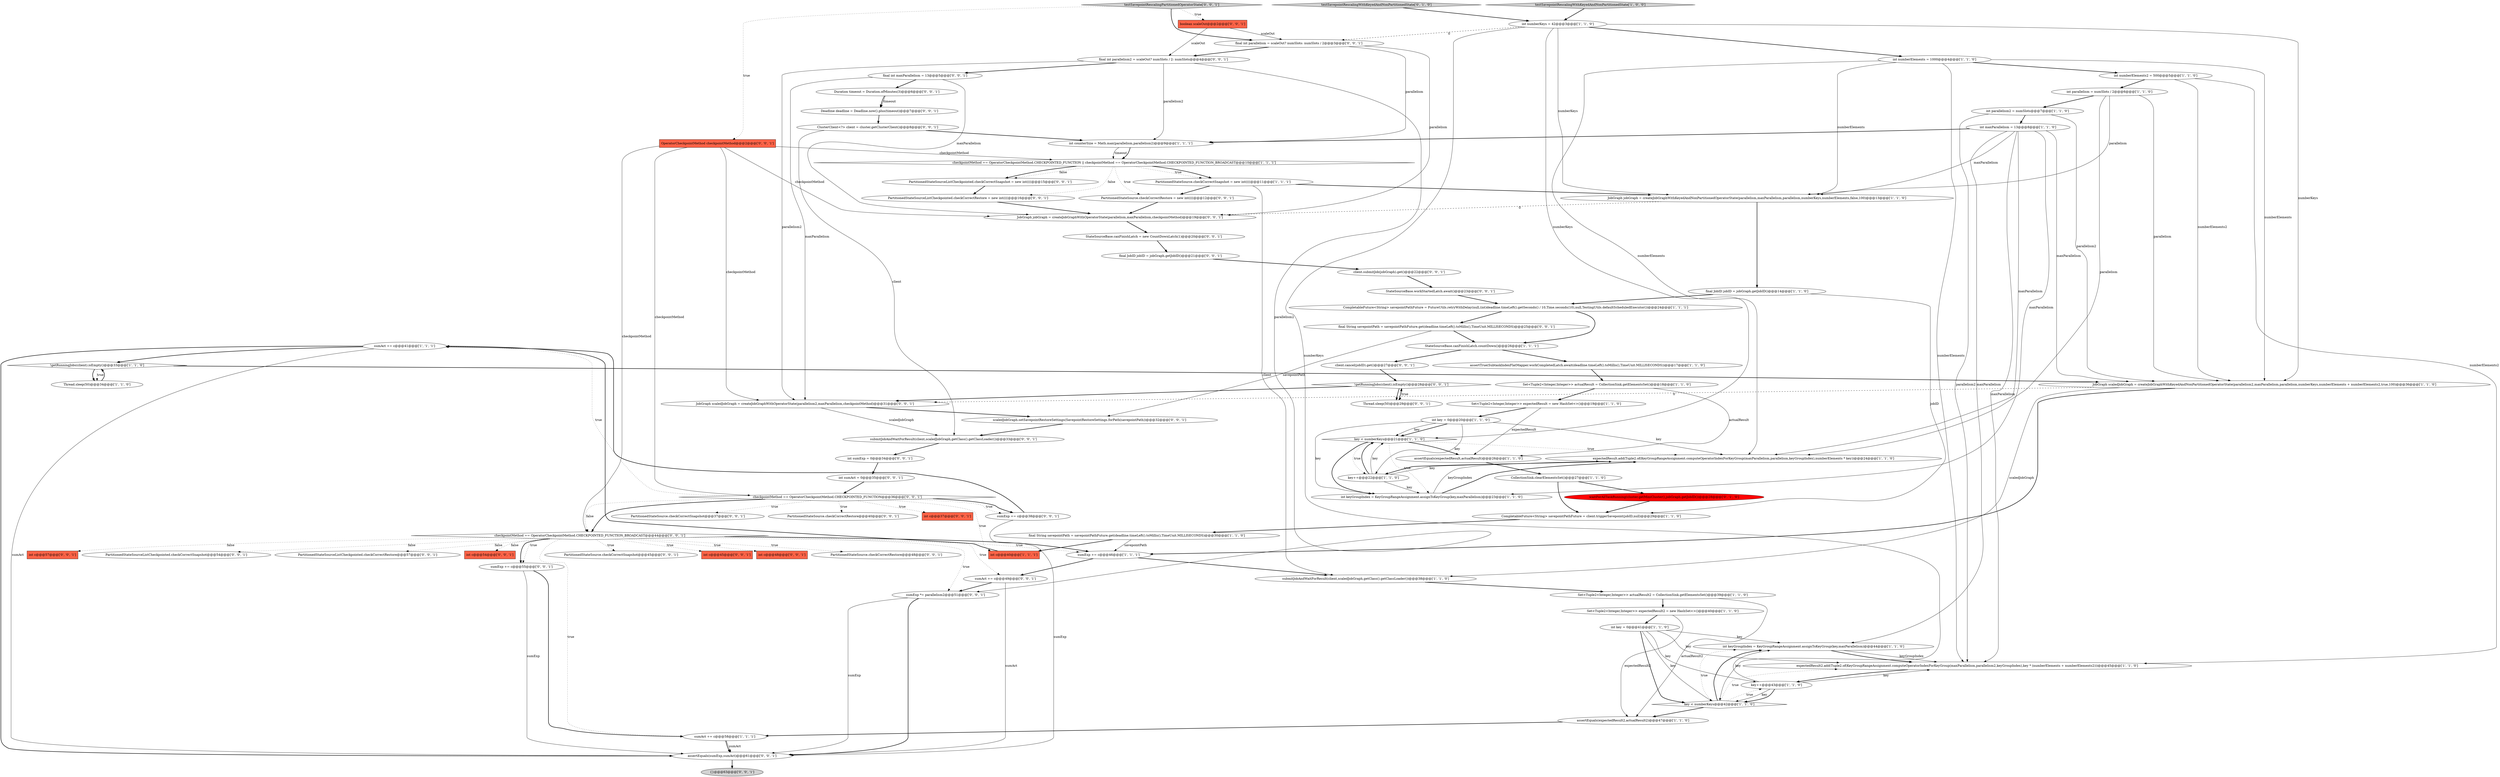 digraph {
59 [style = filled, label = "PartitionedStateSource.checkCorrectRestore@@@48@@@['0', '0', '1']", fillcolor = white, shape = ellipse image = "AAA0AAABBB3BBB"];
6 [style = filled, label = "key < numberKeys@@@21@@@['1', '1', '0']", fillcolor = white, shape = diamond image = "AAA0AAABBB1BBB"];
37 [style = filled, label = "checkpointMethod == OperatorCheckpointMethod.CHECKPOINTED_FUNCTION || checkpointMethod == OperatorCheckpointMethod.CHECKPOINTED_FUNCTION_BROADCAST@@@10@@@['1', '1', '1']", fillcolor = white, shape = diamond image = "AAA0AAABBB1BBB"];
41 [style = filled, label = "sumAct += c@@@41@@@['1', '1', '1']", fillcolor = white, shape = ellipse image = "AAA0AAABBB1BBB"];
49 [style = filled, label = "int c@@@57@@@['0', '0', '1']", fillcolor = tomato, shape = box image = "AAA0AAABBB3BBB"];
33 [style = filled, label = "int keyGroupIndex = KeyGroupRangeAssignment.assignToKeyGroup(key,maxParallelism)@@@44@@@['1', '1', '0']", fillcolor = white, shape = ellipse image = "AAA0AAABBB1BBB"];
50 [style = filled, label = "PartitionedStateSourceListCheckpointed.checkCorrectSnapshot@@@54@@@['0', '0', '1']", fillcolor = white, shape = ellipse image = "AAA0AAABBB3BBB"];
13 [style = filled, label = "Set<Tuple2<Integer,Integer>> expectedResult2 = new HashSet<>()@@@40@@@['1', '1', '0']", fillcolor = white, shape = ellipse image = "AAA0AAABBB1BBB"];
11 [style = filled, label = "int maxParallelism = 13@@@8@@@['1', '1', '0']", fillcolor = white, shape = ellipse image = "AAA0AAABBB1BBB"];
84 [style = filled, label = "PartitionedStateSourceListCheckpointed.checkCorrectRestore@@@57@@@['0', '0', '1']", fillcolor = white, shape = ellipse image = "AAA0AAABBB3BBB"];
63 [style = filled, label = "int c@@@54@@@['0', '0', '1']", fillcolor = tomato, shape = box image = "AAA0AAABBB3BBB"];
5 [style = filled, label = "!getRunningJobs(client).isEmpty()@@@33@@@['1', '1', '0']", fillcolor = white, shape = diamond image = "AAA0AAABBB1BBB"];
7 [style = filled, label = "int counterSize = Math.max(parallelism,parallelism2)@@@9@@@['1', '1', '1']", fillcolor = white, shape = ellipse image = "AAA0AAABBB1BBB"];
75 [style = filled, label = "int sumExp = 0@@@34@@@['0', '0', '1']", fillcolor = white, shape = ellipse image = "AAA0AAABBB3BBB"];
47 [style = filled, label = "final int parallelism2 = scaleOut? numSlots / 2: numSlots@@@4@@@['0', '0', '1']", fillcolor = white, shape = ellipse image = "AAA0AAABBB3BBB"];
87 [style = filled, label = "!getRunningJobs(client).isEmpty()@@@28@@@['0', '0', '1']", fillcolor = white, shape = diamond image = "AAA0AAABBB3BBB"];
40 [style = filled, label = "testSavepointRescalingWithKeyedAndNonPartitionedState['1', '0', '0']", fillcolor = lightgray, shape = diamond image = "AAA0AAABBB1BBB"];
88 [style = filled, label = "int c@@@37@@@['0', '0', '1']", fillcolor = tomato, shape = box image = "AAA0AAABBB3BBB"];
20 [style = filled, label = "submitJobAndWaitForResult(client,scaledJobGraph,getClass().getClassLoader())@@@38@@@['1', '1', '0']", fillcolor = white, shape = ellipse image = "AAA0AAABBB1BBB"];
25 [style = filled, label = "Thread.sleep(50)@@@34@@@['1', '1', '0']", fillcolor = white, shape = ellipse image = "AAA0AAABBB1BBB"];
2 [style = filled, label = "final String savepointPath = savepointPathFuture.get(deadline.timeLeft().toMillis(),TimeUnit.MILLISECONDS)@@@30@@@['1', '1', '0']", fillcolor = white, shape = ellipse image = "AAA0AAABBB1BBB"];
60 [style = filled, label = "ClusterClient<?> client = cluster.getClusterClient()@@@8@@@['0', '0', '1']", fillcolor = white, shape = ellipse image = "AAA0AAABBB3BBB"];
30 [style = filled, label = "CompletableFuture<String> savepointPathFuture = FutureUtils.retryWithDelay(null,(int)deadline.timeLeft().getSeconds() / 10,Time.seconds(10),null,TestingUtils.defaultScheduledExecutor())@@@24@@@['1', '1', '1']", fillcolor = white, shape = ellipse image = "AAA0AAABBB1BBB"];
86 [style = filled, label = "Thread.sleep(50)@@@29@@@['0', '0', '1']", fillcolor = white, shape = ellipse image = "AAA0AAABBB3BBB"];
45 [style = filled, label = "final int maxParallelism = 13@@@5@@@['0', '0', '1']", fillcolor = white, shape = ellipse image = "AAA0AAABBB3BBB"];
23 [style = filled, label = "int numberKeys = 42@@@3@@@['1', '1', '0']", fillcolor = white, shape = ellipse image = "AAA0AAABBB1BBB"];
18 [style = filled, label = "Set<Tuple2<Integer,Integer>> expectedResult = new HashSet<>()@@@19@@@['1', '1', '0']", fillcolor = white, shape = ellipse image = "AAA0AAABBB1BBB"];
43 [style = filled, label = "waitForAllTaskRunning(cluster.getMiniCluster(),jobGraph.getJobID())@@@28@@@['0', '1', '0']", fillcolor = red, shape = ellipse image = "AAA1AAABBB2BBB"];
82 [style = filled, label = "testSavepointRescalingPartitionedOperatorState['0', '0', '1']", fillcolor = lightgray, shape = diamond image = "AAA0AAABBB3BBB"];
52 [style = filled, label = "checkpointMethod == OperatorCheckpointMethod.CHECKPOINTED_FUNCTION_BROADCAST@@@44@@@['0', '0', '1']", fillcolor = white, shape = diamond image = "AAA0AAABBB3BBB"];
48 [style = filled, label = "sumExp *= parallelism2@@@51@@@['0', '0', '1']", fillcolor = white, shape = ellipse image = "AAA0AAABBB3BBB"];
53 [style = filled, label = "{}@@@63@@@['0', '0', '1']", fillcolor = lightgray, shape = ellipse image = "AAA0AAABBB3BBB"];
3 [style = filled, label = "int parallelism2 = numSlots@@@7@@@['1', '1', '0']", fillcolor = white, shape = ellipse image = "AAA0AAABBB1BBB"];
83 [style = filled, label = "sumExp += c@@@55@@@['0', '0', '1']", fillcolor = white, shape = ellipse image = "AAA0AAABBB3BBB"];
38 [style = filled, label = "PartitionedStateSource.checkCorrectSnapshot = new int((((@@@11@@@['1', '1', '1']", fillcolor = white, shape = ellipse image = "AAA0AAABBB1BBB"];
21 [style = filled, label = "Set<Tuple2<Integer,Integer>> actualResult2 = CollectionSink.getElementsSet()@@@39@@@['1', '1', '0']", fillcolor = white, shape = ellipse image = "AAA0AAABBB1BBB"];
34 [style = filled, label = "final JobID jobID = jobGraph.getJobID()@@@14@@@['1', '1', '0']", fillcolor = white, shape = ellipse image = "AAA0AAABBB1BBB"];
46 [style = filled, label = "PartitionedStateSource.checkCorrectSnapshot@@@45@@@['0', '0', '1']", fillcolor = white, shape = ellipse image = "AAA0AAABBB3BBB"];
61 [style = filled, label = "client.submitJob(jobGraph).get()@@@22@@@['0', '0', '1']", fillcolor = white, shape = ellipse image = "AAA0AAABBB3BBB"];
24 [style = filled, label = "expectedResult.add(Tuple2.of(KeyGroupRangeAssignment.computeOperatorIndexForKeyGroup(maxParallelism,parallelism,keyGroupIndex),numberElements * key))@@@24@@@['1', '1', '0']", fillcolor = white, shape = ellipse image = "AAA0AAABBB1BBB"];
32 [style = filled, label = "int key = 0@@@20@@@['1', '1', '0']", fillcolor = white, shape = ellipse image = "AAA0AAABBB1BBB"];
31 [style = filled, label = "key++@@@43@@@['1', '1', '0']", fillcolor = white, shape = ellipse image = "AAA0AAABBB1BBB"];
58 [style = filled, label = "checkpointMethod == OperatorCheckpointMethod.CHECKPOINTED_FUNCTION@@@36@@@['0', '0', '1']", fillcolor = white, shape = diamond image = "AAA0AAABBB3BBB"];
66 [style = filled, label = "sumAct += c@@@49@@@['0', '0', '1']", fillcolor = white, shape = ellipse image = "AAA0AAABBB3BBB"];
69 [style = filled, label = "Duration timeout = Duration.ofMinutes(3)@@@6@@@['0', '0', '1']", fillcolor = white, shape = ellipse image = "AAA0AAABBB3BBB"];
42 [style = filled, label = "testSavepointRescalingWithKeyedAndNonPartitionedState['0', '1', '0']", fillcolor = lightgray, shape = diamond image = "AAA0AAABBB2BBB"];
78 [style = filled, label = "final JobID jobID = jobGraph.getJobID()@@@21@@@['0', '0', '1']", fillcolor = white, shape = ellipse image = "AAA0AAABBB3BBB"];
8 [style = filled, label = "int parallelism = numSlots / 2@@@6@@@['1', '1', '0']", fillcolor = white, shape = ellipse image = "AAA0AAABBB1BBB"];
55 [style = filled, label = "StateSourceBase.canFinishLatch = new CountDownLatch(1)@@@20@@@['0', '0', '1']", fillcolor = white, shape = ellipse image = "AAA0AAABBB3BBB"];
54 [style = filled, label = "int c@@@45@@@['0', '0', '1']", fillcolor = tomato, shape = box image = "AAA0AAABBB3BBB"];
81 [style = filled, label = "PartitionedStateSourceListCheckpointed.checkCorrectRestore = new int((((@@@16@@@['0', '0', '1']", fillcolor = white, shape = ellipse image = "AAA0AAABBB3BBB"];
77 [style = filled, label = "boolean scaleOut@@@2@@@['0', '0', '1']", fillcolor = tomato, shape = box image = "AAA0AAABBB3BBB"];
65 [style = filled, label = "int sumAct = 0@@@35@@@['0', '0', '1']", fillcolor = white, shape = ellipse image = "AAA0AAABBB3BBB"];
4 [style = filled, label = "int keyGroupIndex = KeyGroupRangeAssignment.assignToKeyGroup(key,maxParallelism)@@@23@@@['1', '1', '0']", fillcolor = white, shape = ellipse image = "AAA0AAABBB1BBB"];
15 [style = filled, label = "JobGraph jobGraph = createJobGraphWithKeyedAndNonPartitionedOperatorState(parallelism,maxParallelism,parallelism,numberKeys,numberElements,false,100)@@@13@@@['1', '1', '0']", fillcolor = white, shape = ellipse image = "AAA0AAABBB1BBB"];
17 [style = filled, label = "key < numberKeys@@@42@@@['1', '1', '0']", fillcolor = white, shape = diamond image = "AAA0AAABBB1BBB"];
36 [style = filled, label = "Set<Tuple2<Integer,Integer>> actualResult = CollectionSink.getElementsSet()@@@18@@@['1', '1', '0']", fillcolor = white, shape = ellipse image = "AAA0AAABBB1BBB"];
64 [style = filled, label = "StateSourceBase.workStartedLatch.await()@@@23@@@['0', '0', '1']", fillcolor = white, shape = ellipse image = "AAA0AAABBB3BBB"];
85 [style = filled, label = "assertEquals(sumExp,sumAct)@@@61@@@['0', '0', '1']", fillcolor = white, shape = ellipse image = "AAA0AAABBB3BBB"];
76 [style = filled, label = "PartitionedStateSource.checkCorrectSnapshot@@@37@@@['0', '0', '1']", fillcolor = white, shape = ellipse image = "AAA0AAABBB3BBB"];
28 [style = filled, label = "key++@@@22@@@['1', '1', '0']", fillcolor = white, shape = ellipse image = "AAA0AAABBB1BBB"];
19 [style = filled, label = "sumAct += c@@@58@@@['1', '1', '1']", fillcolor = white, shape = ellipse image = "AAA0AAABBB1BBB"];
44 [style = filled, label = "sumExp += c@@@38@@@['0', '0', '1']", fillcolor = white, shape = ellipse image = "AAA0AAABBB3BBB"];
71 [style = filled, label = "int c@@@48@@@['0', '0', '1']", fillcolor = tomato, shape = box image = "AAA0AAABBB3BBB"];
79 [style = filled, label = "final String savepointPath = savepointPathFuture.get(deadline.timeLeft().toMillis(),TimeUnit.MILLISECONDS)@@@25@@@['0', '0', '1']", fillcolor = white, shape = ellipse image = "AAA0AAABBB3BBB"];
74 [style = filled, label = "client.cancel(jobID).get()@@@27@@@['0', '0', '1']", fillcolor = white, shape = ellipse image = "AAA0AAABBB3BBB"];
72 [style = filled, label = "JobGraph scaledJobGraph = createJobGraphWithOperatorState(parallelism2,maxParallelism,checkpointMethod)@@@31@@@['0', '0', '1']", fillcolor = white, shape = ellipse image = "AAA0AAABBB3BBB"];
27 [style = filled, label = "StateSourceBase.canFinishLatch.countDown()@@@26@@@['1', '1', '1']", fillcolor = white, shape = ellipse image = "AAA0AAABBB1BBB"];
29 [style = filled, label = "sumExp += c@@@46@@@['1', '1', '1']", fillcolor = white, shape = ellipse image = "AAA0AAABBB1BBB"];
70 [style = filled, label = "PartitionedStateSource.checkCorrectRestore@@@40@@@['0', '0', '1']", fillcolor = white, shape = ellipse image = "AAA0AAABBB3BBB"];
0 [style = filled, label = "int numberElements2 = 500@@@5@@@['1', '1', '0']", fillcolor = white, shape = ellipse image = "AAA0AAABBB1BBB"];
12 [style = filled, label = "assertEquals(expectedResult2,actualResult2)@@@47@@@['1', '1', '0']", fillcolor = white, shape = ellipse image = "AAA0AAABBB1BBB"];
56 [style = filled, label = "final int parallelism = scaleOut? numSlots: numSlots / 2@@@3@@@['0', '0', '1']", fillcolor = white, shape = ellipse image = "AAA0AAABBB3BBB"];
62 [style = filled, label = "PartitionedStateSourceListCheckpointed.checkCorrectSnapshot = new int((((@@@15@@@['0', '0', '1']", fillcolor = white, shape = ellipse image = "AAA0AAABBB3BBB"];
68 [style = filled, label = "OperatorCheckpointMethod checkpointMethod@@@2@@@['0', '0', '1']", fillcolor = tomato, shape = box image = "AAA0AAABBB3BBB"];
57 [style = filled, label = "Deadline deadline = Deadline.now().plus(timeout)@@@7@@@['0', '0', '1']", fillcolor = white, shape = ellipse image = "AAA0AAABBB3BBB"];
80 [style = filled, label = "submitJobAndWaitForResult(client,scaledJobGraph,getClass().getClassLoader())@@@33@@@['0', '0', '1']", fillcolor = white, shape = ellipse image = "AAA0AAABBB3BBB"];
39 [style = filled, label = "int c@@@40@@@['1', '1', '1']", fillcolor = tomato, shape = box image = "AAA0AAABBB1BBB"];
67 [style = filled, label = "scaledJobGraph.setSavepointRestoreSettings(SavepointRestoreSettings.forPath(savepointPath))@@@32@@@['0', '0', '1']", fillcolor = white, shape = ellipse image = "AAA0AAABBB3BBB"];
9 [style = filled, label = "JobGraph scaledJobGraph = createJobGraphWithKeyedAndNonPartitionedOperatorState(parallelism2,maxParallelism,parallelism,numberKeys,numberElements + numberElements2,true,100)@@@36@@@['1', '1', '0']", fillcolor = white, shape = ellipse image = "AAA0AAABBB1BBB"];
26 [style = filled, label = "CollectionSink.clearElementsSet()@@@27@@@['1', '1', '0']", fillcolor = white, shape = ellipse image = "AAA0AAABBB1BBB"];
16 [style = filled, label = "expectedResult2.add(Tuple2.of(KeyGroupRangeAssignment.computeOperatorIndexForKeyGroup(maxParallelism,parallelism2,keyGroupIndex),key * (numberElements + numberElements2)))@@@45@@@['1', '1', '0']", fillcolor = white, shape = ellipse image = "AAA0AAABBB1BBB"];
1 [style = filled, label = "int numberElements = 1000@@@4@@@['1', '1', '0']", fillcolor = white, shape = ellipse image = "AAA0AAABBB1BBB"];
35 [style = filled, label = "assertTrue(SubtaskIndexFlatMapper.workCompletedLatch.await(deadline.timeLeft().toMillis(),TimeUnit.MILLISECONDS))@@@17@@@['1', '1', '0']", fillcolor = white, shape = ellipse image = "AAA0AAABBB1BBB"];
10 [style = filled, label = "CompletableFuture<String> savepointPathFuture = client.triggerSavepoint(jobID,null)@@@29@@@['1', '1', '0']", fillcolor = white, shape = ellipse image = "AAA0AAABBB1BBB"];
73 [style = filled, label = "PartitionedStateSource.checkCorrectRestore = new int((((@@@12@@@['0', '0', '1']", fillcolor = white, shape = ellipse image = "AAA0AAABBB3BBB"];
14 [style = filled, label = "assertEquals(expectedResult,actualResult)@@@26@@@['1', '1', '0']", fillcolor = white, shape = ellipse image = "AAA0AAABBB1BBB"];
51 [style = filled, label = "JobGraph jobGraph = createJobGraphWithOperatorState(parallelism,maxParallelism,checkpointMethod)@@@19@@@['0', '0', '1']", fillcolor = white, shape = ellipse image = "AAA0AAABBB3BBB"];
22 [style = filled, label = "int key = 0@@@41@@@['1', '1', '0']", fillcolor = white, shape = ellipse image = "AAA0AAABBB1BBB"];
42->23 [style = bold, label=""];
87->86 [style = dotted, label="true"];
28->6 [style = bold, label=""];
1->16 [style = solid, label="numberElements"];
1->9 [style = solid, label="numberElements"];
5->9 [style = bold, label=""];
78->61 [style = bold, label=""];
26->10 [style = bold, label=""];
79->27 [style = bold, label=""];
22->16 [style = solid, label="key"];
15->51 [style = dashed, label="0"];
56->51 [style = solid, label="parallelism"];
38->15 [style = bold, label=""];
32->6 [style = bold, label=""];
40->23 [style = bold, label=""];
38->73 [style = bold, label=""];
61->64 [style = bold, label=""];
56->47 [style = bold, label=""];
0->9 [style = solid, label="numberElements2"];
19->85 [style = solid, label="sumAct"];
8->24 [style = solid, label="parallelism"];
38->20 [style = solid, label="client"];
83->19 [style = bold, label=""];
37->38 [style = dotted, label="true"];
32->4 [style = solid, label="key"];
30->79 [style = bold, label=""];
79->67 [style = solid, label="savepointPath"];
37->38 [style = bold, label=""];
37->62 [style = bold, label=""];
52->83 [style = bold, label=""];
52->46 [style = dotted, label="true"];
52->50 [style = dotted, label="false"];
36->18 [style = bold, label=""];
11->4 [style = solid, label="maxParallelism"];
0->8 [style = bold, label=""];
18->14 [style = solid, label="expectedResult"];
18->32 [style = bold, label=""];
32->6 [style = solid, label="key"];
28->24 [style = solid, label="key"];
31->17 [style = solid, label="key"];
31->16 [style = solid, label="key"];
52->29 [style = dotted, label="true"];
4->24 [style = solid, label="keyGroupIndex"];
52->48 [style = dotted, label="true"];
13->22 [style = bold, label=""];
58->88 [style = dotted, label="true"];
9->29 [style = bold, label=""];
7->37 [style = solid, label="timeout"];
27->74 [style = bold, label=""];
21->13 [style = bold, label=""];
28->4 [style = solid, label="key"];
52->71 [style = dotted, label="true"];
24->28 [style = bold, label=""];
33->16 [style = bold, label=""];
15->34 [style = bold, label=""];
41->85 [style = bold, label=""];
23->17 [style = solid, label="numberKeys"];
68->72 [style = solid, label="checkpointMethod"];
13->12 [style = solid, label="expectedResult2"];
30->27 [style = bold, label=""];
3->11 [style = bold, label=""];
7->37 [style = bold, label=""];
81->51 [style = bold, label=""];
57->60 [style = bold, label=""];
26->43 [style = bold, label=""];
11->16 [style = solid, label="maxParallelism"];
29->66 [style = bold, label=""];
68->52 [style = solid, label="checkpointMethod"];
1->0 [style = bold, label=""];
21->12 [style = solid, label="actualResult2"];
74->87 [style = bold, label=""];
75->65 [style = bold, label=""];
47->48 [style = solid, label="parallelism2"];
52->59 [style = dotted, label="true"];
5->25 [style = bold, label=""];
66->48 [style = bold, label=""];
31->33 [style = solid, label="key"];
17->16 [style = dotted, label="true"];
2->39 [style = bold, label=""];
6->4 [style = bold, label=""];
29->20 [style = bold, label=""];
3->9 [style = solid, label="parallelism2"];
32->28 [style = solid, label="key"];
37->73 [style = dotted, label="true"];
5->25 [style = dotted, label="true"];
37->81 [style = dotted, label="false"];
28->6 [style = solid, label="key"];
44->41 [style = bold, label=""];
58->70 [style = dotted, label="true"];
22->17 [style = bold, label=""];
39->41 [style = bold, label=""];
43->10 [style = bold, label=""];
10->2 [style = bold, label=""];
85->53 [style = bold, label=""];
19->85 [style = bold, label=""];
45->72 [style = solid, label="maxParallelism"];
36->14 [style = solid, label="actualResult"];
82->56 [style = bold, label=""];
17->33 [style = dotted, label="true"];
2->29 [style = solid, label="savepointPath"];
47->7 [style = solid, label="parallelism2"];
48->85 [style = bold, label=""];
22->17 [style = solid, label="key"];
67->80 [style = bold, label=""];
8->9 [style = solid, label="parallelism"];
47->72 [style = solid, label="parallelism2"];
23->9 [style = solid, label="numberKeys"];
6->24 [style = dotted, label="true"];
4->24 [style = bold, label=""];
23->15 [style = solid, label="numberKeys"];
0->16 [style = solid, label="numberElements2"];
73->51 [style = bold, label=""];
8->3 [style = bold, label=""];
11->24 [style = solid, label="maxParallelism"];
23->56 [style = dashed, label="0"];
3->16 [style = solid, label="parallelism2"];
8->15 [style = solid, label="parallelism"];
34->10 [style = solid, label="jobID"];
58->76 [style = dotted, label="true"];
11->9 [style = solid, label="maxParallelism"];
22->31 [style = solid, label="key"];
68->37 [style = solid, label="checkpointMethod"];
69->57 [style = solid, label="timeout"];
72->80 [style = solid, label="scaledJobGraph"];
58->39 [style = dotted, label="true"];
82->68 [style = dotted, label="true"];
27->35 [style = bold, label=""];
52->19 [style = dotted, label="true"];
77->47 [style = solid, label="scaleOut"];
58->52 [style = dotted, label="false"];
17->12 [style = bold, label=""];
1->24 [style = solid, label="numberElements"];
60->80 [style = solid, label="client"];
66->85 [style = solid, label="sumAct"];
16->31 [style = bold, label=""];
23->6 [style = solid, label="numberKeys"];
56->7 [style = solid, label="parallelism"];
77->56 [style = solid, label="scaleOut"];
9->72 [style = dashed, label="0"];
25->5 [style = bold, label=""];
47->45 [style = bold, label=""];
52->63 [style = dotted, label="false"];
64->30 [style = bold, label=""];
52->83 [style = dotted, label="true"];
31->17 [style = bold, label=""];
62->81 [style = bold, label=""];
87->86 [style = bold, label=""];
52->54 [style = dotted, label="true"];
58->41 [style = dotted, label="true"];
52->49 [style = dotted, label="false"];
55->78 [style = bold, label=""];
80->75 [style = bold, label=""];
83->85 [style = solid, label="sumExp"];
69->57 [style = bold, label=""];
82->77 [style = dotted, label="true"];
52->84 [style = dotted, label="false"];
17->33 [style = bold, label=""];
45->69 [style = bold, label=""];
11->33 [style = solid, label="maxParallelism"];
68->58 [style = solid, label="checkpointMethod"];
11->15 [style = solid, label="maxParallelism"];
41->85 [style = solid, label="sumAct"];
34->30 [style = bold, label=""];
32->24 [style = solid, label="key"];
48->85 [style = solid, label="sumExp"];
44->85 [style = solid, label="sumExp"];
22->33 [style = solid, label="key"];
58->44 [style = bold, label=""];
86->87 [style = bold, label=""];
6->28 [style = dotted, label="true"];
20->21 [style = bold, label=""];
6->14 [style = bold, label=""];
14->26 [style = bold, label=""];
33->16 [style = solid, label="keyGroupIndex"];
17->31 [style = dotted, label="true"];
58->44 [style = dotted, label="true"];
87->72 [style = bold, label=""];
37->62 [style = dotted, label="false"];
65->58 [style = bold, label=""];
6->4 [style = dotted, label="true"];
51->55 [style = bold, label=""];
60->7 [style = bold, label=""];
52->66 [style = dotted, label="true"];
72->67 [style = bold, label=""];
23->1 [style = bold, label=""];
68->51 [style = solid, label="checkpointMethod"];
52->29 [style = bold, label=""];
58->52 [style = bold, label=""];
35->36 [style = bold, label=""];
9->20 [style = solid, label="scaledJobGraph"];
12->19 [style = bold, label=""];
11->7 [style = bold, label=""];
45->51 [style = solid, label="maxParallelism"];
1->15 [style = solid, label="numberElements"];
41->5 [style = bold, label=""];
}
